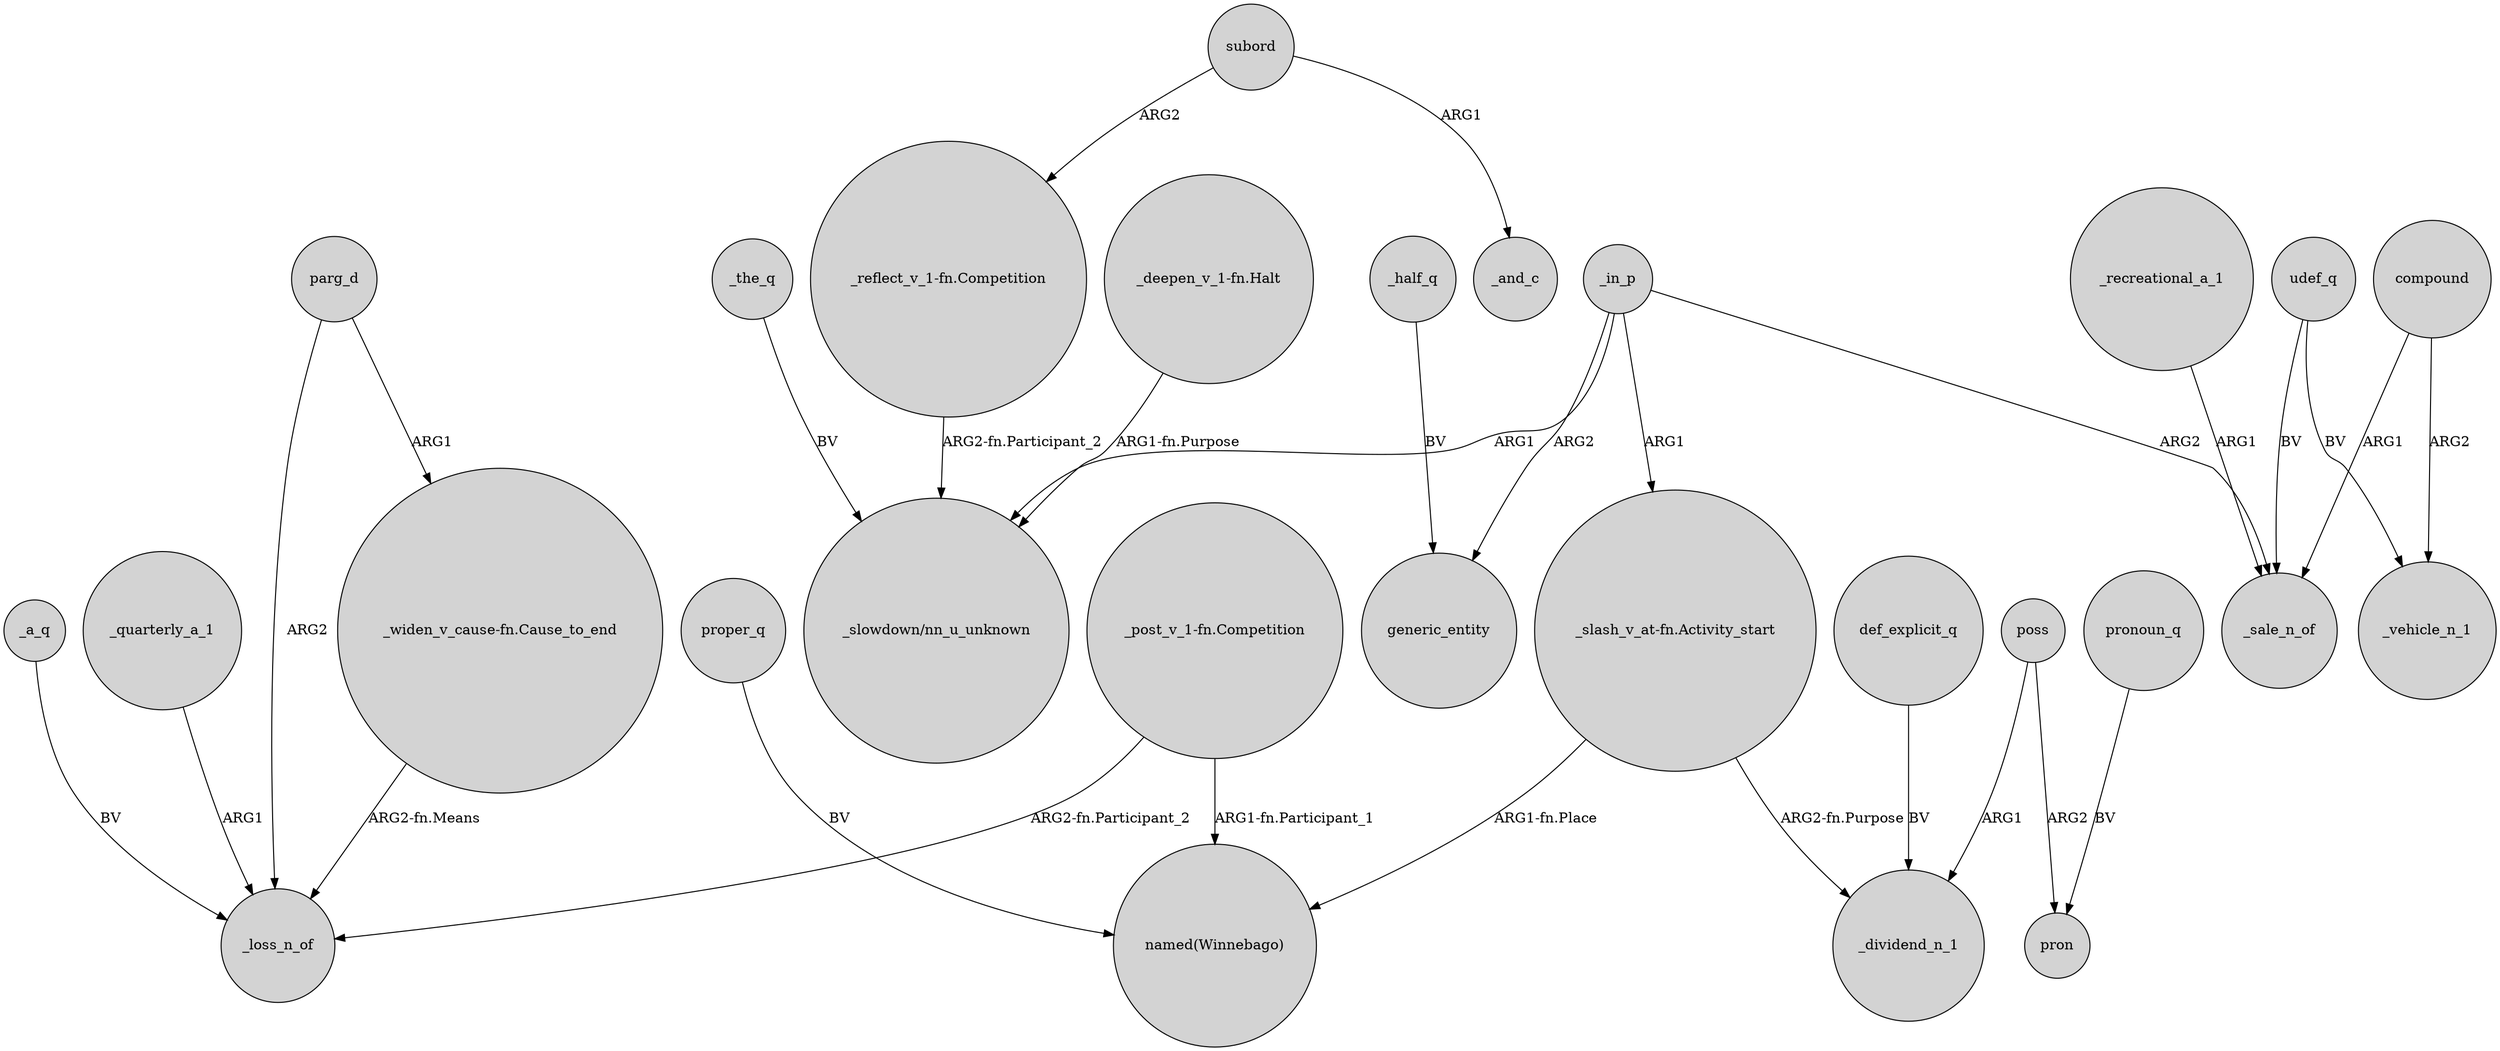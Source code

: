 digraph {
	node [shape=circle style=filled]
	parg_d -> "_widen_v_cause-fn.Cause_to_end" [label=ARG1]
	_a_q -> _loss_n_of [label=BV]
	parg_d -> _loss_n_of [label=ARG2]
	_in_p -> "_slowdown/nn_u_unknown" [label=ARG1]
	poss -> _dividend_n_1 [label=ARG1]
	_in_p -> _sale_n_of [label=ARG2]
	_the_q -> "_slowdown/nn_u_unknown" [label=BV]
	"_post_v_1-fn.Competition" -> "named(Winnebago)" [label="ARG1-fn.Participant_1"]
	def_explicit_q -> _dividend_n_1 [label=BV]
	"_widen_v_cause-fn.Cause_to_end" -> _loss_n_of [label="ARG2-fn.Means"]
	"_post_v_1-fn.Competition" -> _loss_n_of [label="ARG2-fn.Participant_2"]
	udef_q -> _sale_n_of [label=BV]
	"_slash_v_at-fn.Activity_start" -> "named(Winnebago)" [label="ARG1-fn.Place"]
	proper_q -> "named(Winnebago)" [label=BV]
	pronoun_q -> pron [label=BV]
	_in_p -> generic_entity [label=ARG2]
	poss -> pron [label=ARG2]
	udef_q -> _vehicle_n_1 [label=BV]
	_quarterly_a_1 -> _loss_n_of [label=ARG1]
	"_slash_v_at-fn.Activity_start" -> _dividend_n_1 [label="ARG2-fn.Purpose"]
	_in_p -> "_slash_v_at-fn.Activity_start" [label=ARG1]
	"_reflect_v_1-fn.Competition" -> "_slowdown/nn_u_unknown" [label="ARG2-fn.Participant_2"]
	_half_q -> generic_entity [label=BV]
	compound -> _vehicle_n_1 [label=ARG2]
	subord -> "_reflect_v_1-fn.Competition" [label=ARG2]
	subord -> _and_c [label=ARG1]
	compound -> _sale_n_of [label=ARG1]
	"_deepen_v_1-fn.Halt" -> "_slowdown/nn_u_unknown" [label="ARG1-fn.Purpose"]
	_recreational_a_1 -> _sale_n_of [label=ARG1]
}
